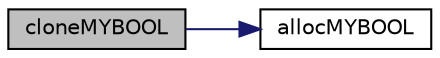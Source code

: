 digraph "cloneMYBOOL"
{
  edge [fontname="Helvetica",fontsize="10",labelfontname="Helvetica",labelfontsize="10"];
  node [fontname="Helvetica",fontsize="10",shape=record];
  rankdir="LR";
  Node743 [label="cloneMYBOOL",height=0.2,width=0.4,color="black", fillcolor="grey75", style="filled", fontcolor="black"];
  Node743 -> Node744 [color="midnightblue",fontsize="10",style="solid",fontname="Helvetica"];
  Node744 [label="allocMYBOOL",height=0.2,width=0.4,color="black", fillcolor="white", style="filled",URL="$d9/d18/lp__utils_8c.html#a0f35a721d2c3a4beea00b2840c2bea30"];
}
